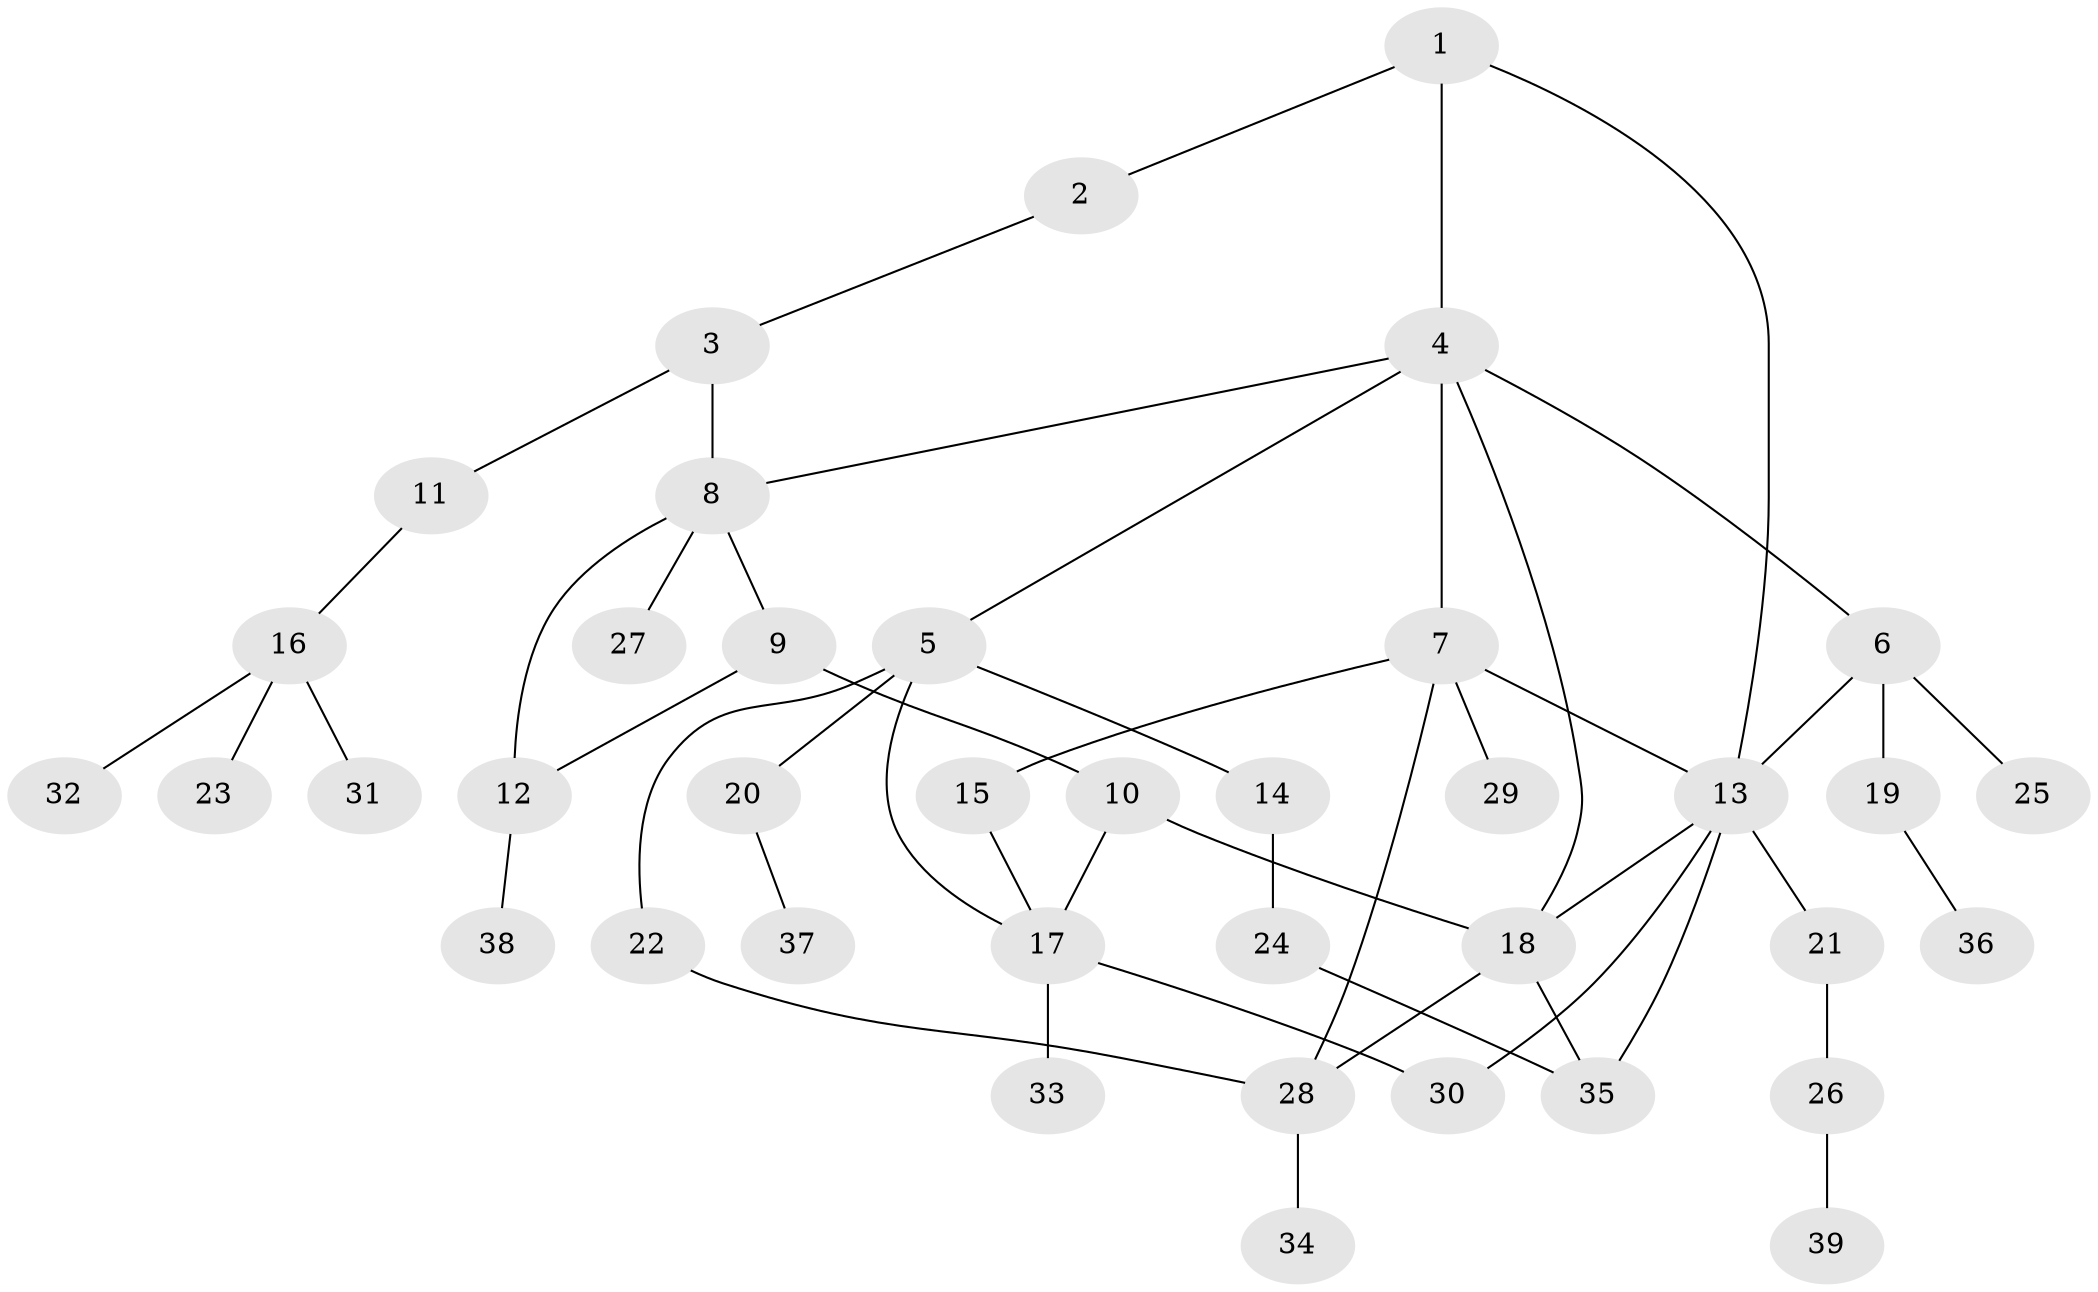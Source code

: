 // original degree distribution, {3: 0.15625, 2: 0.28125, 4: 0.0625, 6: 0.0625, 5: 0.078125, 1: 0.359375}
// Generated by graph-tools (version 1.1) at 2025/49/03/04/25 22:49:06]
// undirected, 39 vertices, 51 edges
graph export_dot {
  node [color=gray90,style=filled];
  1;
  2;
  3;
  4;
  5;
  6;
  7;
  8;
  9;
  10;
  11;
  12;
  13;
  14;
  15;
  16;
  17;
  18;
  19;
  20;
  21;
  22;
  23;
  24;
  25;
  26;
  27;
  28;
  29;
  30;
  31;
  32;
  33;
  34;
  35;
  36;
  37;
  38;
  39;
  1 -- 2 [weight=1.0];
  1 -- 4 [weight=1.0];
  1 -- 13 [weight=1.0];
  2 -- 3 [weight=1.0];
  3 -- 8 [weight=1.0];
  3 -- 11 [weight=1.0];
  4 -- 5 [weight=1.0];
  4 -- 6 [weight=1.0];
  4 -- 7 [weight=1.0];
  4 -- 8 [weight=1.0];
  4 -- 18 [weight=1.0];
  5 -- 14 [weight=1.0];
  5 -- 17 [weight=1.0];
  5 -- 20 [weight=1.0];
  5 -- 22 [weight=1.0];
  6 -- 13 [weight=1.0];
  6 -- 19 [weight=1.0];
  6 -- 25 [weight=1.0];
  7 -- 13 [weight=1.0];
  7 -- 15 [weight=1.0];
  7 -- 28 [weight=1.0];
  7 -- 29 [weight=1.0];
  8 -- 9 [weight=1.0];
  8 -- 12 [weight=1.0];
  8 -- 27 [weight=1.0];
  9 -- 10 [weight=1.0];
  9 -- 12 [weight=1.0];
  10 -- 17 [weight=1.0];
  10 -- 18 [weight=1.0];
  11 -- 16 [weight=1.0];
  12 -- 38 [weight=1.0];
  13 -- 18 [weight=2.0];
  13 -- 21 [weight=1.0];
  13 -- 30 [weight=1.0];
  13 -- 35 [weight=1.0];
  14 -- 24 [weight=1.0];
  15 -- 17 [weight=1.0];
  16 -- 23 [weight=1.0];
  16 -- 31 [weight=1.0];
  16 -- 32 [weight=1.0];
  17 -- 30 [weight=1.0];
  17 -- 33 [weight=1.0];
  18 -- 28 [weight=1.0];
  18 -- 35 [weight=1.0];
  19 -- 36 [weight=1.0];
  20 -- 37 [weight=1.0];
  21 -- 26 [weight=1.0];
  22 -- 28 [weight=1.0];
  24 -- 35 [weight=1.0];
  26 -- 39 [weight=1.0];
  28 -- 34 [weight=1.0];
}
